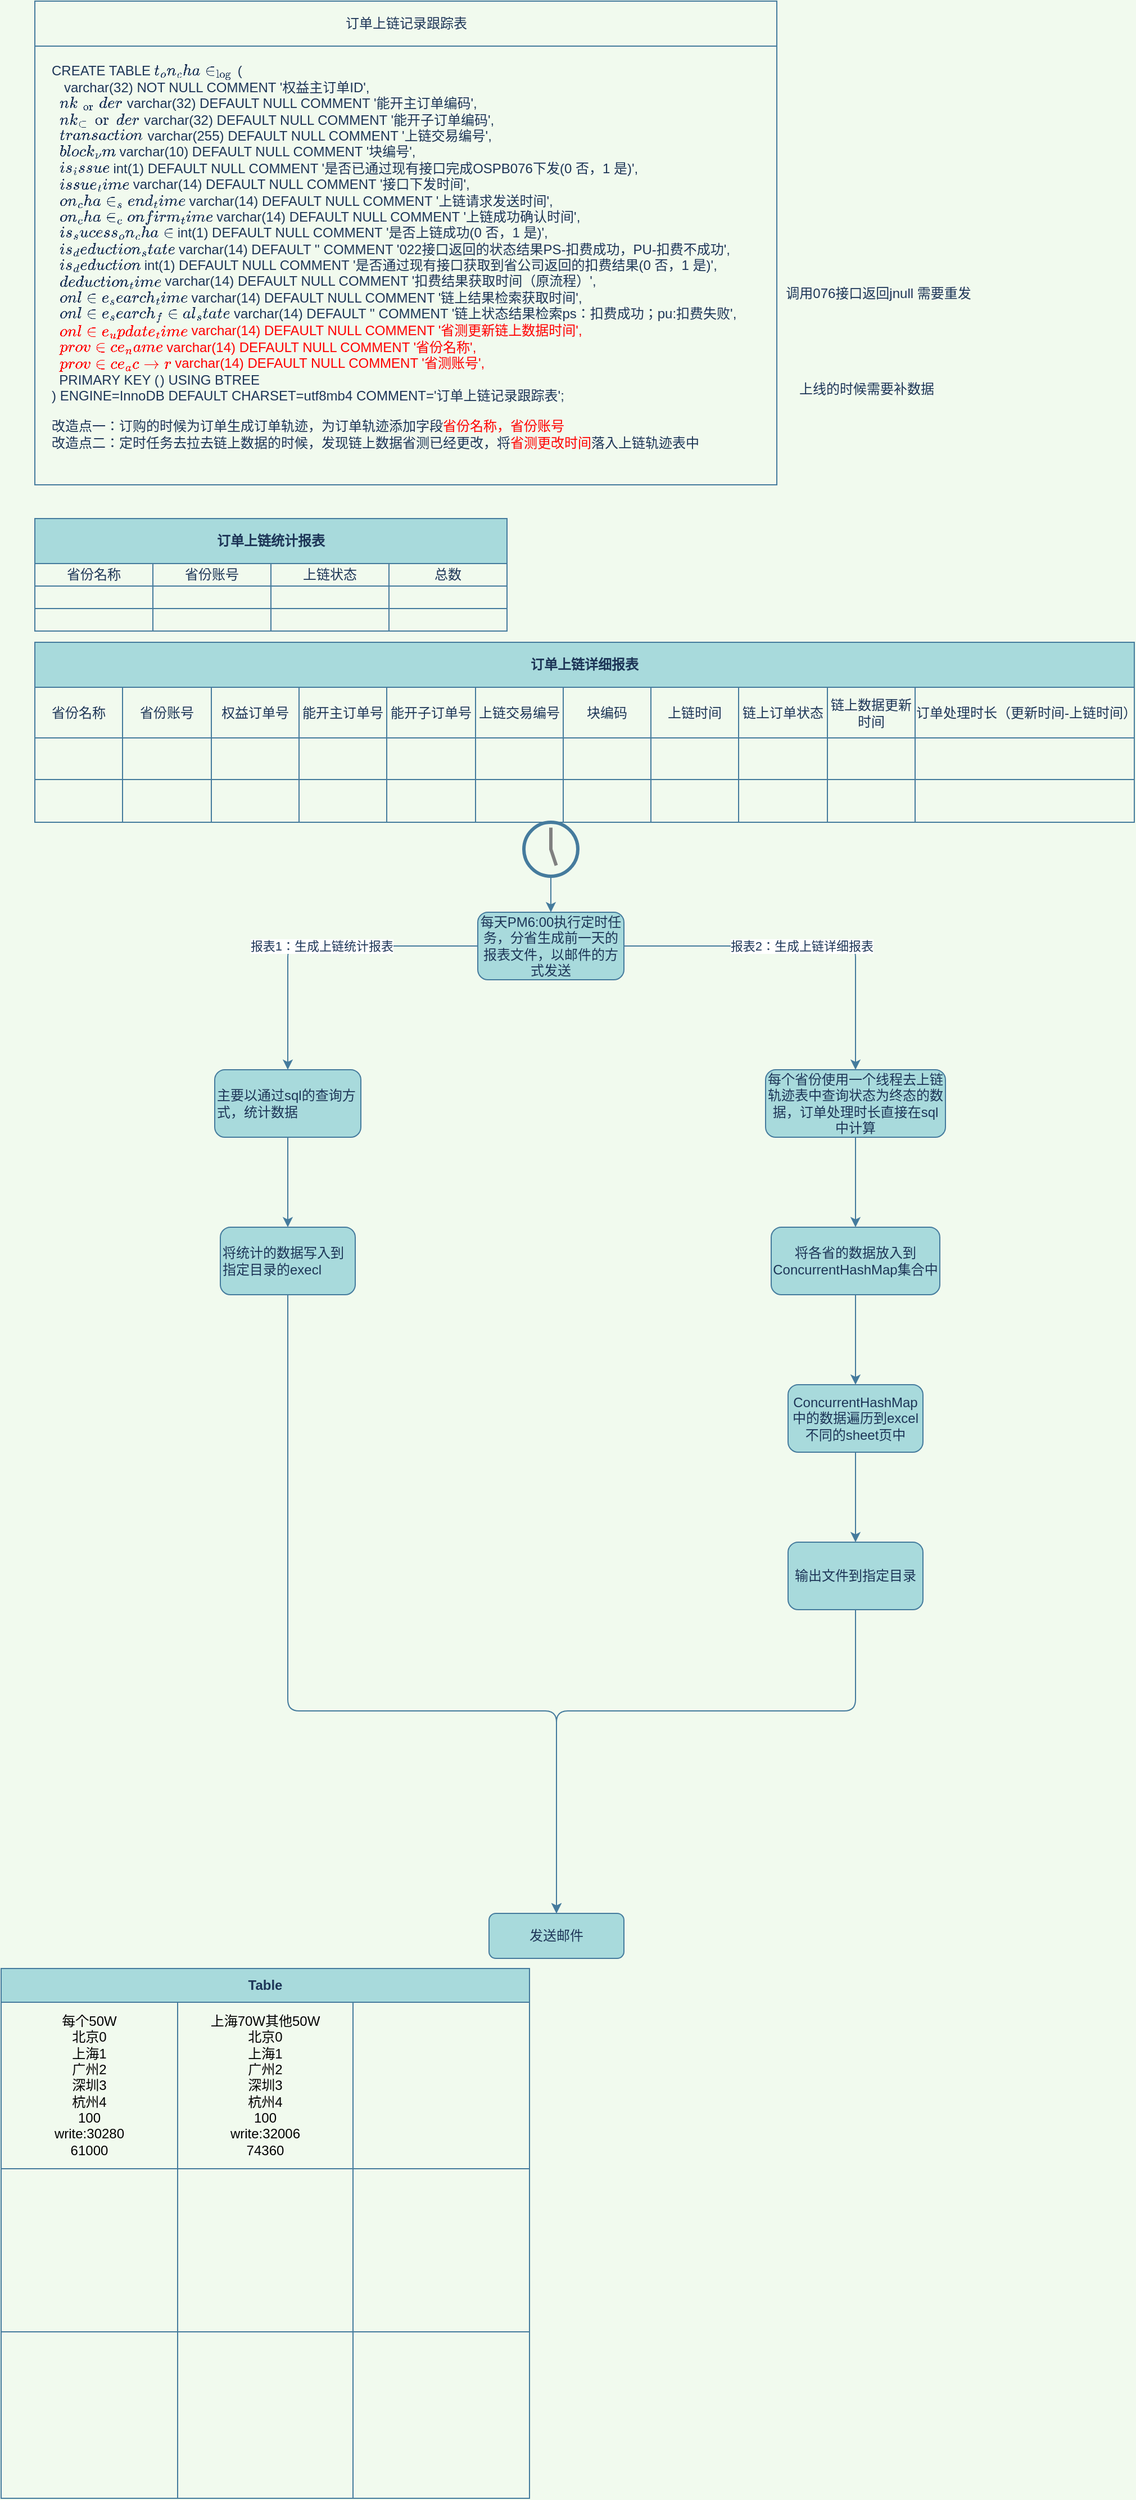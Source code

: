 <mxfile version="13.11.0" type="github">
  <diagram id="C5RBs43oDa-KdzZeNtuy" name="Page-1">
    <mxGraphModel dx="1769" dy="1702" grid="1" gridSize="10" guides="1" tooltips="1" connect="1" arrows="1" fold="1" page="1" pageScale="1" pageWidth="827" pageHeight="1169" background="#F1FAEE" math="0" shadow="0">
      <root>
        <mxCell id="WIyWlLk6GJQsqaUBKTNV-0" />
        <mxCell id="WIyWlLk6GJQsqaUBKTNV-1" parent="WIyWlLk6GJQsqaUBKTNV-0" />
        <UserObject label="报表1：生成上链统计报表" id="hnCcET9oKe7-5iIsfZf4-159">
          <mxCell style="edgeStyle=orthogonalEdgeStyle;curved=0;rounded=1;sketch=0;orthogonalLoop=1;jettySize=auto;html=1;strokeColor=#457B9D;fillColor=#A8DADC;fontColor=#1D3557;" edge="1" parent="WIyWlLk6GJQsqaUBKTNV-1" source="WIyWlLk6GJQsqaUBKTNV-3" target="hnCcET9oKe7-5iIsfZf4-158">
            <mxGeometry relative="1" as="geometry" />
          </mxCell>
        </UserObject>
        <mxCell id="hnCcET9oKe7-5iIsfZf4-161" value="报表2：生成上链详细报表" style="edgeStyle=orthogonalEdgeStyle;curved=0;rounded=1;sketch=0;orthogonalLoop=1;jettySize=auto;html=1;strokeColor=#457B9D;fillColor=#A8DADC;fontColor=#1D3557;" edge="1" parent="WIyWlLk6GJQsqaUBKTNV-1" source="WIyWlLk6GJQsqaUBKTNV-3" target="hnCcET9oKe7-5iIsfZf4-160">
          <mxGeometry relative="1" as="geometry" />
        </mxCell>
        <mxCell id="WIyWlLk6GJQsqaUBKTNV-3" value="每天PM6:00执行定时任务，分省生成前一天的报表文件，以邮件的方式发送" style="rounded=1;whiteSpace=wrap;html=1;fontSize=12;glass=0;strokeWidth=1;shadow=0;fillColor=#A8DADC;strokeColor=#457B9D;fontColor=#1D3557;" parent="WIyWlLk6GJQsqaUBKTNV-1" vertex="1">
          <mxGeometry x="414" y="80" width="130" height="60" as="geometry" />
        </mxCell>
        <mxCell id="WIyWlLk6GJQsqaUBKTNV-11" value="发送邮件" style="rounded=1;whiteSpace=wrap;html=1;fontSize=12;glass=0;strokeWidth=1;shadow=0;fillColor=#A8DADC;strokeColor=#457B9D;fontColor=#1D3557;" parent="WIyWlLk6GJQsqaUBKTNV-1" vertex="1">
          <mxGeometry x="424" y="970" width="120" height="40" as="geometry" />
        </mxCell>
        <mxCell id="hnCcET9oKe7-5iIsfZf4-0" value="订单上链统计报表" style="shape=table;html=1;whiteSpace=wrap;startSize=40;container=1;collapsible=0;childLayout=tableLayout;fontStyle=1;align=center;flipV=0;flipH=1;fillColor=#A8DADC;strokeColor=#457B9D;fontColor=#1D3557;" vertex="1" parent="WIyWlLk6GJQsqaUBKTNV-1">
          <mxGeometry x="20" y="-270" width="420" height="100" as="geometry" />
        </mxCell>
        <mxCell id="hnCcET9oKe7-5iIsfZf4-1" value="" style="shape=partialRectangle;html=1;whiteSpace=wrap;collapsible=0;dropTarget=0;pointerEvents=0;fillColor=none;top=0;left=0;bottom=0;right=0;points=[[0,0.5],[1,0.5]];portConstraint=eastwest;strokeColor=#457B9D;fontColor=#1D3557;" vertex="1" parent="hnCcET9oKe7-5iIsfZf4-0">
          <mxGeometry y="40" width="420" height="20" as="geometry" />
        </mxCell>
        <mxCell id="hnCcET9oKe7-5iIsfZf4-108" value="&lt;span&gt;省份名称&lt;/span&gt;" style="shape=partialRectangle;html=1;whiteSpace=wrap;connectable=0;fillColor=none;top=0;left=0;bottom=0;right=0;overflow=hidden;strokeColor=#457B9D;fontColor=#1D3557;" vertex="1" parent="hnCcET9oKe7-5iIsfZf4-1">
          <mxGeometry width="105" height="20" as="geometry" />
        </mxCell>
        <mxCell id="hnCcET9oKe7-5iIsfZf4-104" value="&lt;span&gt;省份账号&lt;/span&gt;" style="shape=partialRectangle;html=1;whiteSpace=wrap;connectable=0;fillColor=none;top=0;left=0;bottom=0;right=0;overflow=hidden;strokeColor=#457B9D;fontColor=#1D3557;" vertex="1" parent="hnCcET9oKe7-5iIsfZf4-1">
          <mxGeometry x="105" width="105" height="20" as="geometry" />
        </mxCell>
        <mxCell id="hnCcET9oKe7-5iIsfZf4-2" value="&lt;span&gt;上链状态&lt;/span&gt;" style="shape=partialRectangle;html=1;whiteSpace=wrap;connectable=0;fillColor=none;top=0;left=0;bottom=0;right=0;overflow=hidden;strokeColor=#457B9D;fontColor=#1D3557;" vertex="1" parent="hnCcET9oKe7-5iIsfZf4-1">
          <mxGeometry x="210" width="105" height="20" as="geometry" />
        </mxCell>
        <mxCell id="hnCcET9oKe7-5iIsfZf4-3" value="总数" style="shape=partialRectangle;html=1;whiteSpace=wrap;connectable=0;fillColor=none;top=0;left=0;bottom=0;right=0;overflow=hidden;strokeColor=#457B9D;fontColor=#1D3557;" vertex="1" parent="hnCcET9oKe7-5iIsfZf4-1">
          <mxGeometry x="315" width="105" height="20" as="geometry" />
        </mxCell>
        <mxCell id="hnCcET9oKe7-5iIsfZf4-40" value="" style="shape=partialRectangle;html=1;whiteSpace=wrap;collapsible=0;dropTarget=0;pointerEvents=0;fillColor=none;top=0;left=0;bottom=0;right=0;points=[[0,0.5],[1,0.5]];portConstraint=eastwest;strokeColor=#457B9D;fontColor=#1D3557;" vertex="1" parent="hnCcET9oKe7-5iIsfZf4-0">
          <mxGeometry y="60" width="420" height="20" as="geometry" />
        </mxCell>
        <mxCell id="hnCcET9oKe7-5iIsfZf4-109" style="shape=partialRectangle;html=1;whiteSpace=wrap;connectable=0;fillColor=none;top=0;left=0;bottom=0;right=0;overflow=hidden;strokeColor=#457B9D;fontColor=#1D3557;" vertex="1" parent="hnCcET9oKe7-5iIsfZf4-40">
          <mxGeometry width="105" height="20" as="geometry" />
        </mxCell>
        <mxCell id="hnCcET9oKe7-5iIsfZf4-105" style="shape=partialRectangle;html=1;whiteSpace=wrap;connectable=0;fillColor=none;top=0;left=0;bottom=0;right=0;overflow=hidden;strokeColor=#457B9D;fontColor=#1D3557;" vertex="1" parent="hnCcET9oKe7-5iIsfZf4-40">
          <mxGeometry x="105" width="105" height="20" as="geometry" />
        </mxCell>
        <mxCell id="hnCcET9oKe7-5iIsfZf4-41" value="" style="shape=partialRectangle;html=1;whiteSpace=wrap;connectable=0;fillColor=none;top=0;left=0;bottom=0;right=0;overflow=hidden;strokeColor=#457B9D;fontColor=#1D3557;" vertex="1" parent="hnCcET9oKe7-5iIsfZf4-40">
          <mxGeometry x="210" width="105" height="20" as="geometry" />
        </mxCell>
        <mxCell id="hnCcET9oKe7-5iIsfZf4-43" value="" style="shape=partialRectangle;html=1;whiteSpace=wrap;connectable=0;fillColor=none;top=0;left=0;bottom=0;right=0;overflow=hidden;strokeColor=#457B9D;fontColor=#1D3557;" vertex="1" parent="hnCcET9oKe7-5iIsfZf4-40">
          <mxGeometry x="315" width="105" height="20" as="geometry" />
        </mxCell>
        <mxCell id="hnCcET9oKe7-5iIsfZf4-5" value="" style="shape=partialRectangle;html=1;whiteSpace=wrap;collapsible=0;dropTarget=0;pointerEvents=0;fillColor=none;top=0;left=0;bottom=0;right=0;points=[[0,0.5],[1,0.5]];portConstraint=eastwest;strokeColor=#457B9D;fontColor=#1D3557;" vertex="1" parent="hnCcET9oKe7-5iIsfZf4-0">
          <mxGeometry y="80" width="420" height="20" as="geometry" />
        </mxCell>
        <mxCell id="hnCcET9oKe7-5iIsfZf4-110" style="shape=partialRectangle;html=1;whiteSpace=wrap;connectable=0;fillColor=none;top=0;left=0;bottom=0;right=0;overflow=hidden;strokeColor=#457B9D;fontColor=#1D3557;" vertex="1" parent="hnCcET9oKe7-5iIsfZf4-5">
          <mxGeometry width="105" height="20" as="geometry" />
        </mxCell>
        <mxCell id="hnCcET9oKe7-5iIsfZf4-106" style="shape=partialRectangle;html=1;whiteSpace=wrap;connectable=0;fillColor=none;top=0;left=0;bottom=0;right=0;overflow=hidden;strokeColor=#457B9D;fontColor=#1D3557;" vertex="1" parent="hnCcET9oKe7-5iIsfZf4-5">
          <mxGeometry x="105" width="105" height="20" as="geometry" />
        </mxCell>
        <mxCell id="hnCcET9oKe7-5iIsfZf4-6" value="" style="shape=partialRectangle;html=1;whiteSpace=wrap;connectable=0;fillColor=none;top=0;left=0;bottom=0;right=0;overflow=hidden;strokeColor=#457B9D;fontColor=#1D3557;" vertex="1" parent="hnCcET9oKe7-5iIsfZf4-5">
          <mxGeometry x="210" width="105" height="20" as="geometry" />
        </mxCell>
        <mxCell id="hnCcET9oKe7-5iIsfZf4-7" value="" style="shape=partialRectangle;html=1;whiteSpace=wrap;connectable=0;fillColor=none;top=0;left=0;bottom=0;right=0;overflow=hidden;strokeColor=#457B9D;fontColor=#1D3557;" vertex="1" parent="hnCcET9oKe7-5iIsfZf4-5">
          <mxGeometry x="315" width="105" height="20" as="geometry" />
        </mxCell>
        <mxCell id="hnCcET9oKe7-5iIsfZf4-116" value="订单上链详细报表" style="shape=table;html=1;whiteSpace=wrap;startSize=40;container=1;collapsible=0;childLayout=tableLayout;fontStyle=1;align=center;flipV=0;flipH=1;fillColor=#A8DADC;strokeColor=#457B9D;fontColor=#1D3557;" vertex="1" parent="WIyWlLk6GJQsqaUBKTNV-1">
          <mxGeometry x="20" y="-160" width="978" height="160" as="geometry" />
        </mxCell>
        <mxCell id="hnCcET9oKe7-5iIsfZf4-117" value="" style="shape=partialRectangle;html=1;whiteSpace=wrap;collapsible=0;dropTarget=0;pointerEvents=0;fillColor=none;top=0;left=0;bottom=0;right=0;points=[[0,0.5],[1,0.5]];portConstraint=eastwest;strokeColor=#457B9D;fontColor=#1D3557;" vertex="1" parent="hnCcET9oKe7-5iIsfZf4-116">
          <mxGeometry y="40" width="978" height="45" as="geometry" />
        </mxCell>
        <mxCell id="hnCcET9oKe7-5iIsfZf4-118" value="&lt;span&gt;省份名称&lt;/span&gt;" style="shape=partialRectangle;html=1;whiteSpace=wrap;connectable=0;fillColor=none;top=0;left=0;bottom=0;right=0;overflow=hidden;strokeColor=#457B9D;fontColor=#1D3557;" vertex="1" parent="hnCcET9oKe7-5iIsfZf4-117">
          <mxGeometry width="78" height="45" as="geometry" />
        </mxCell>
        <mxCell id="hnCcET9oKe7-5iIsfZf4-119" value="&lt;span&gt;省份账号&lt;/span&gt;" style="shape=partialRectangle;html=1;whiteSpace=wrap;connectable=0;fillColor=none;top=0;left=0;bottom=0;right=0;overflow=hidden;strokeColor=#457B9D;fontColor=#1D3557;" vertex="1" parent="hnCcET9oKe7-5iIsfZf4-117">
          <mxGeometry x="78" width="79" height="45" as="geometry" />
        </mxCell>
        <mxCell id="hnCcET9oKe7-5iIsfZf4-120" value="权益订单号" style="shape=partialRectangle;html=1;whiteSpace=wrap;connectable=0;fillColor=none;top=0;left=0;bottom=0;right=0;overflow=hidden;strokeColor=#457B9D;fontColor=#1D3557;" vertex="1" parent="hnCcET9oKe7-5iIsfZf4-117">
          <mxGeometry x="157" width="78" height="45" as="geometry" />
        </mxCell>
        <mxCell id="hnCcET9oKe7-5iIsfZf4-121" value="能开主订单号" style="shape=partialRectangle;html=1;whiteSpace=wrap;connectable=0;fillColor=none;top=0;left=0;bottom=0;right=0;overflow=hidden;strokeColor=#457B9D;fontColor=#1D3557;" vertex="1" parent="hnCcET9oKe7-5iIsfZf4-117">
          <mxGeometry x="235" width="78" height="45" as="geometry" />
        </mxCell>
        <mxCell id="hnCcET9oKe7-5iIsfZf4-138" value="能开子订单号" style="shape=partialRectangle;html=1;whiteSpace=wrap;connectable=0;fillColor=none;top=0;left=0;bottom=0;right=0;overflow=hidden;strokeColor=#457B9D;fontColor=#1D3557;" vertex="1" parent="hnCcET9oKe7-5iIsfZf4-117">
          <mxGeometry x="313" width="79" height="45" as="geometry" />
        </mxCell>
        <mxCell id="hnCcET9oKe7-5iIsfZf4-190" value="上链交易编号" style="shape=partialRectangle;html=1;whiteSpace=wrap;connectable=0;fillColor=none;top=0;left=0;bottom=0;right=0;overflow=hidden;strokeColor=#457B9D;fontColor=#1D3557;" vertex="1" parent="hnCcET9oKe7-5iIsfZf4-117">
          <mxGeometry x="392" width="78" height="45" as="geometry" />
        </mxCell>
        <mxCell id="hnCcET9oKe7-5iIsfZf4-135" value="块编码" style="shape=partialRectangle;html=1;whiteSpace=wrap;connectable=0;fillColor=none;top=0;left=0;bottom=0;right=0;overflow=hidden;strokeColor=#457B9D;fontColor=#1D3557;" vertex="1" parent="hnCcET9oKe7-5iIsfZf4-117">
          <mxGeometry x="470" width="78" height="45" as="geometry" />
        </mxCell>
        <mxCell id="hnCcET9oKe7-5iIsfZf4-132" value="上链时间" style="shape=partialRectangle;html=1;whiteSpace=wrap;connectable=0;fillColor=none;top=0;left=0;bottom=0;right=0;overflow=hidden;strokeColor=#457B9D;fontColor=#1D3557;" vertex="1" parent="hnCcET9oKe7-5iIsfZf4-117">
          <mxGeometry x="548" width="78" height="45" as="geometry" />
        </mxCell>
        <mxCell id="hnCcET9oKe7-5iIsfZf4-141" value="链上订单状态" style="shape=partialRectangle;html=1;whiteSpace=wrap;connectable=0;fillColor=none;top=0;left=0;bottom=0;right=0;overflow=hidden;strokeColor=#457B9D;fontColor=#1D3557;" vertex="1" parent="hnCcET9oKe7-5iIsfZf4-117">
          <mxGeometry x="626" width="79" height="45" as="geometry" />
        </mxCell>
        <mxCell id="hnCcET9oKe7-5iIsfZf4-144" value="链上数据更新时间" style="shape=partialRectangle;html=1;whiteSpace=wrap;connectable=0;fillColor=none;top=0;left=0;bottom=0;right=0;overflow=hidden;strokeColor=#457B9D;fontColor=#1D3557;" vertex="1" parent="hnCcET9oKe7-5iIsfZf4-117">
          <mxGeometry x="705" width="78" height="45" as="geometry" />
        </mxCell>
        <mxCell id="hnCcET9oKe7-5iIsfZf4-147" value="订单处理时长（更新时间-上链时间）" style="shape=partialRectangle;html=1;whiteSpace=wrap;connectable=0;fillColor=none;top=0;left=0;bottom=0;right=0;overflow=hidden;strokeColor=#457B9D;fontColor=#1D3557;" vertex="1" parent="hnCcET9oKe7-5iIsfZf4-117">
          <mxGeometry x="783" width="195" height="45" as="geometry" />
        </mxCell>
        <mxCell id="hnCcET9oKe7-5iIsfZf4-122" value="" style="shape=partialRectangle;html=1;whiteSpace=wrap;collapsible=0;dropTarget=0;pointerEvents=0;fillColor=none;top=0;left=0;bottom=0;right=0;points=[[0,0.5],[1,0.5]];portConstraint=eastwest;strokeColor=#457B9D;fontColor=#1D3557;" vertex="1" parent="hnCcET9oKe7-5iIsfZf4-116">
          <mxGeometry y="85" width="978" height="37" as="geometry" />
        </mxCell>
        <mxCell id="hnCcET9oKe7-5iIsfZf4-123" style="shape=partialRectangle;html=1;whiteSpace=wrap;connectable=0;fillColor=none;top=0;left=0;bottom=0;right=0;overflow=hidden;strokeColor=#457B9D;fontColor=#1D3557;" vertex="1" parent="hnCcET9oKe7-5iIsfZf4-122">
          <mxGeometry width="78" height="37" as="geometry" />
        </mxCell>
        <mxCell id="hnCcET9oKe7-5iIsfZf4-124" style="shape=partialRectangle;html=1;whiteSpace=wrap;connectable=0;fillColor=none;top=0;left=0;bottom=0;right=0;overflow=hidden;strokeColor=#457B9D;fontColor=#1D3557;" vertex="1" parent="hnCcET9oKe7-5iIsfZf4-122">
          <mxGeometry x="78" width="79" height="37" as="geometry" />
        </mxCell>
        <mxCell id="hnCcET9oKe7-5iIsfZf4-125" value="" style="shape=partialRectangle;html=1;whiteSpace=wrap;connectable=0;fillColor=none;top=0;left=0;bottom=0;right=0;overflow=hidden;strokeColor=#457B9D;fontColor=#1D3557;" vertex="1" parent="hnCcET9oKe7-5iIsfZf4-122">
          <mxGeometry x="157" width="78" height="37" as="geometry" />
        </mxCell>
        <mxCell id="hnCcET9oKe7-5iIsfZf4-126" value="" style="shape=partialRectangle;html=1;whiteSpace=wrap;connectable=0;fillColor=none;top=0;left=0;bottom=0;right=0;overflow=hidden;strokeColor=#457B9D;fontColor=#1D3557;" vertex="1" parent="hnCcET9oKe7-5iIsfZf4-122">
          <mxGeometry x="235" width="78" height="37" as="geometry" />
        </mxCell>
        <mxCell id="hnCcET9oKe7-5iIsfZf4-139" style="shape=partialRectangle;html=1;whiteSpace=wrap;connectable=0;fillColor=none;top=0;left=0;bottom=0;right=0;overflow=hidden;strokeColor=#457B9D;fontColor=#1D3557;" vertex="1" parent="hnCcET9oKe7-5iIsfZf4-122">
          <mxGeometry x="313" width="79" height="37" as="geometry" />
        </mxCell>
        <mxCell id="hnCcET9oKe7-5iIsfZf4-191" style="shape=partialRectangle;html=1;whiteSpace=wrap;connectable=0;fillColor=none;top=0;left=0;bottom=0;right=0;overflow=hidden;strokeColor=#457B9D;fontColor=#1D3557;" vertex="1" parent="hnCcET9oKe7-5iIsfZf4-122">
          <mxGeometry x="392" width="78" height="37" as="geometry" />
        </mxCell>
        <mxCell id="hnCcET9oKe7-5iIsfZf4-136" style="shape=partialRectangle;html=1;whiteSpace=wrap;connectable=0;fillColor=none;top=0;left=0;bottom=0;right=0;overflow=hidden;strokeColor=#457B9D;fontColor=#1D3557;" vertex="1" parent="hnCcET9oKe7-5iIsfZf4-122">
          <mxGeometry x="470" width="78" height="37" as="geometry" />
        </mxCell>
        <mxCell id="hnCcET9oKe7-5iIsfZf4-133" style="shape=partialRectangle;html=1;whiteSpace=wrap;connectable=0;fillColor=none;top=0;left=0;bottom=0;right=0;overflow=hidden;strokeColor=#457B9D;fontColor=#1D3557;" vertex="1" parent="hnCcET9oKe7-5iIsfZf4-122">
          <mxGeometry x="548" width="78" height="37" as="geometry" />
        </mxCell>
        <mxCell id="hnCcET9oKe7-5iIsfZf4-142" style="shape=partialRectangle;html=1;whiteSpace=wrap;connectable=0;fillColor=none;top=0;left=0;bottom=0;right=0;overflow=hidden;strokeColor=#457B9D;fontColor=#1D3557;" vertex="1" parent="hnCcET9oKe7-5iIsfZf4-122">
          <mxGeometry x="626" width="79" height="37" as="geometry" />
        </mxCell>
        <mxCell id="hnCcET9oKe7-5iIsfZf4-145" style="shape=partialRectangle;html=1;whiteSpace=wrap;connectable=0;fillColor=none;top=0;left=0;bottom=0;right=0;overflow=hidden;strokeColor=#457B9D;fontColor=#1D3557;" vertex="1" parent="hnCcET9oKe7-5iIsfZf4-122">
          <mxGeometry x="705" width="78" height="37" as="geometry" />
        </mxCell>
        <mxCell id="hnCcET9oKe7-5iIsfZf4-148" style="shape=partialRectangle;html=1;whiteSpace=wrap;connectable=0;fillColor=none;top=0;left=0;bottom=0;right=0;overflow=hidden;strokeColor=#457B9D;fontColor=#1D3557;" vertex="1" parent="hnCcET9oKe7-5iIsfZf4-122">
          <mxGeometry x="783" width="195" height="37" as="geometry" />
        </mxCell>
        <mxCell id="hnCcET9oKe7-5iIsfZf4-127" value="" style="shape=partialRectangle;html=1;whiteSpace=wrap;collapsible=0;dropTarget=0;pointerEvents=0;fillColor=none;top=0;left=0;bottom=0;right=0;points=[[0,0.5],[1,0.5]];portConstraint=eastwest;strokeColor=#457B9D;fontColor=#1D3557;" vertex="1" parent="hnCcET9oKe7-5iIsfZf4-116">
          <mxGeometry y="122" width="978" height="38" as="geometry" />
        </mxCell>
        <mxCell id="hnCcET9oKe7-5iIsfZf4-128" style="shape=partialRectangle;html=1;whiteSpace=wrap;connectable=0;fillColor=none;top=0;left=0;bottom=0;right=0;overflow=hidden;strokeColor=#457B9D;fontColor=#1D3557;" vertex="1" parent="hnCcET9oKe7-5iIsfZf4-127">
          <mxGeometry width="78" height="38" as="geometry" />
        </mxCell>
        <mxCell id="hnCcET9oKe7-5iIsfZf4-129" style="shape=partialRectangle;html=1;whiteSpace=wrap;connectable=0;fillColor=none;top=0;left=0;bottom=0;right=0;overflow=hidden;strokeColor=#457B9D;fontColor=#1D3557;" vertex="1" parent="hnCcET9oKe7-5iIsfZf4-127">
          <mxGeometry x="78" width="79" height="38" as="geometry" />
        </mxCell>
        <mxCell id="hnCcET9oKe7-5iIsfZf4-130" value="" style="shape=partialRectangle;html=1;whiteSpace=wrap;connectable=0;fillColor=none;top=0;left=0;bottom=0;right=0;overflow=hidden;strokeColor=#457B9D;fontColor=#1D3557;" vertex="1" parent="hnCcET9oKe7-5iIsfZf4-127">
          <mxGeometry x="157" width="78" height="38" as="geometry" />
        </mxCell>
        <mxCell id="hnCcET9oKe7-5iIsfZf4-131" value="" style="shape=partialRectangle;html=1;whiteSpace=wrap;connectable=0;fillColor=none;top=0;left=0;bottom=0;right=0;overflow=hidden;strokeColor=#457B9D;fontColor=#1D3557;" vertex="1" parent="hnCcET9oKe7-5iIsfZf4-127">
          <mxGeometry x="235" width="78" height="38" as="geometry" />
        </mxCell>
        <mxCell id="hnCcET9oKe7-5iIsfZf4-140" style="shape=partialRectangle;html=1;whiteSpace=wrap;connectable=0;fillColor=none;top=0;left=0;bottom=0;right=0;overflow=hidden;strokeColor=#457B9D;fontColor=#1D3557;" vertex="1" parent="hnCcET9oKe7-5iIsfZf4-127">
          <mxGeometry x="313" width="79" height="38" as="geometry" />
        </mxCell>
        <mxCell id="hnCcET9oKe7-5iIsfZf4-192" style="shape=partialRectangle;html=1;whiteSpace=wrap;connectable=0;fillColor=none;top=0;left=0;bottom=0;right=0;overflow=hidden;strokeColor=#457B9D;fontColor=#1D3557;" vertex="1" parent="hnCcET9oKe7-5iIsfZf4-127">
          <mxGeometry x="392" width="78" height="38" as="geometry" />
        </mxCell>
        <mxCell id="hnCcET9oKe7-5iIsfZf4-137" style="shape=partialRectangle;html=1;whiteSpace=wrap;connectable=0;fillColor=none;top=0;left=0;bottom=0;right=0;overflow=hidden;strokeColor=#457B9D;fontColor=#1D3557;" vertex="1" parent="hnCcET9oKe7-5iIsfZf4-127">
          <mxGeometry x="470" width="78" height="38" as="geometry" />
        </mxCell>
        <mxCell id="hnCcET9oKe7-5iIsfZf4-134" style="shape=partialRectangle;html=1;whiteSpace=wrap;connectable=0;fillColor=none;top=0;left=0;bottom=0;right=0;overflow=hidden;strokeColor=#457B9D;fontColor=#1D3557;" vertex="1" parent="hnCcET9oKe7-5iIsfZf4-127">
          <mxGeometry x="548" width="78" height="38" as="geometry" />
        </mxCell>
        <mxCell id="hnCcET9oKe7-5iIsfZf4-143" style="shape=partialRectangle;html=1;whiteSpace=wrap;connectable=0;fillColor=none;top=0;left=0;bottom=0;right=0;overflow=hidden;strokeColor=#457B9D;fontColor=#1D3557;" vertex="1" parent="hnCcET9oKe7-5iIsfZf4-127">
          <mxGeometry x="626" width="79" height="38" as="geometry" />
        </mxCell>
        <mxCell id="hnCcET9oKe7-5iIsfZf4-146" style="shape=partialRectangle;html=1;whiteSpace=wrap;connectable=0;fillColor=none;top=0;left=0;bottom=0;right=0;overflow=hidden;strokeColor=#457B9D;fontColor=#1D3557;" vertex="1" parent="hnCcET9oKe7-5iIsfZf4-127">
          <mxGeometry x="705" width="78" height="38" as="geometry" />
        </mxCell>
        <mxCell id="hnCcET9oKe7-5iIsfZf4-149" style="shape=partialRectangle;html=1;whiteSpace=wrap;connectable=0;fillColor=none;top=0;left=0;bottom=0;right=0;overflow=hidden;strokeColor=#457B9D;fontColor=#1D3557;" vertex="1" parent="hnCcET9oKe7-5iIsfZf4-127">
          <mxGeometry x="783" width="195" height="38" as="geometry" />
        </mxCell>
        <mxCell id="hnCcET9oKe7-5iIsfZf4-152" value="&lt;span style=&quot;font-weight: 400 ; text-align: left&quot;&gt;订单上链记录跟踪表&lt;/span&gt;" style="swimlane;fillColor=none;html=1;startSize=40;strokeColor=#457B9D;fontColor=#1D3557;" vertex="1" parent="WIyWlLk6GJQsqaUBKTNV-1">
          <mxGeometry x="20" y="-730" width="660" height="430" as="geometry" />
        </mxCell>
        <mxCell id="hnCcET9oKe7-5iIsfZf4-153" value="&lt;div&gt;CREATE TABLE `t_on_chain_log` (&lt;/div&gt;&lt;div&gt;&amp;nbsp; `id` varchar(32) NOT NULL COMMENT &#39;权益主订单ID&#39;,&lt;/div&gt;&lt;div&gt;&amp;nbsp; `nk_order_id` varchar(32) DEFAULT NULL COMMENT &#39;能开主订单编码&#39;,&lt;/div&gt;&lt;div&gt;&amp;nbsp; `nk_suborder_id` varchar(32) DEFAULT NULL COMMENT &#39;能开子订单编码&#39;,&lt;/div&gt;&lt;div&gt;&amp;nbsp; `transaction_id` varchar(255) DEFAULT NULL COMMENT &#39;上链交易编号&#39;,&lt;/div&gt;&lt;div&gt;&amp;nbsp; `block_num` varchar(10) DEFAULT NULL COMMENT &#39;块编号&#39;,&lt;/div&gt;&lt;div&gt;&amp;nbsp; `is_issue` int(1) DEFAULT NULL COMMENT &#39;是否已通过现有接口完成OSPB076下发(0 否，1 是)&#39;,&lt;/div&gt;&lt;div&gt;&amp;nbsp; `issue_time` varchar(14) DEFAULT NULL COMMENT &#39;接口下发时间&#39;,&lt;/div&gt;&lt;div&gt;&amp;nbsp; `on_chain_send_time` varchar(14) DEFAULT NULL COMMENT &#39;上链请求发送时间&#39;,&lt;/div&gt;&lt;div&gt;&amp;nbsp; `on_chain_confirm_time` varchar(14) DEFAULT NULL COMMENT &#39;上链成功确认时间&#39;,&lt;/div&gt;&lt;div&gt;&amp;nbsp; `is_sucess_on_chain` int(1) DEFAULT NULL COMMENT &#39;是否上链成功(0 否，1 是)&#39;,&lt;/div&gt;&lt;div&gt;&amp;nbsp; `is_deduction_state` varchar(14) DEFAULT &#39;&#39; COMMENT &#39;022接口返回的状态结果PS-扣费成功，PU-扣费不成功&#39;,&lt;/div&gt;&lt;div&gt;&amp;nbsp; `is_deduction` int(1) DEFAULT NULL COMMENT &#39;是否通过现有接口获取到省公司返回的扣费结果(0 否，1 是)&#39;,&lt;/div&gt;&lt;div&gt;&amp;nbsp; `deduction_time` varchar(14) DEFAULT NULL COMMENT &#39;扣费结果获取时间（原流程）&#39;,&lt;/div&gt;&lt;div&gt;&amp;nbsp; `online_search_time` varchar(14) DEFAULT NULL COMMENT &#39;链上结果检索获取时间&#39;,&lt;/div&gt;&lt;div&gt;&amp;nbsp; `online_search_final_state` varchar(14) DEFAULT &#39;&#39; COMMENT &#39;链上状态结果检索ps：扣费成功；pu:扣费失败&#39;,&lt;/div&gt;&lt;div&gt;&amp;nbsp;&lt;font color=&quot;#ff0000&quot;&gt; `online_update_time` varchar(14) DEFAULT NULL COMMENT &#39;省测更新链上数据时间&#39;,&lt;/font&gt;&lt;/div&gt;&lt;div&gt;&lt;font color=&quot;#ff0000&quot;&gt;&amp;nbsp; `province_name` varchar(14) DEFAULT NULL COMMENT &#39;省份名称&#39;,&lt;/font&gt;&lt;/div&gt;&lt;div&gt;&lt;font color=&quot;#ff0000&quot;&gt;&amp;nbsp; `province_actor` varchar(14) DEFAULT NULL COMMENT &#39;省测账号&#39;,&lt;/font&gt;&lt;/div&gt;&lt;div&gt;&amp;nbsp; PRIMARY KEY (`id`) USING BTREE&lt;/div&gt;&lt;div&gt;) ENGINE=InnoDB DEFAULT CHARSET=utf8mb4 COMMENT=&#39;订单上链记录跟踪表&#39;;&lt;/div&gt;" style="text;html=1;align=left;verticalAlign=middle;resizable=0;points=[];autosize=1;fontColor=#1D3557;" vertex="1" parent="hnCcET9oKe7-5iIsfZf4-152">
          <mxGeometry x="12.5" y="56" width="620" height="300" as="geometry" />
        </mxCell>
        <mxCell id="hnCcET9oKe7-5iIsfZf4-154" value="改造点一：订购的时候为订单生成订单轨迹，为订单轨迹添加字段&lt;font color=&quot;#ff0000&quot;&gt;省份名称，省份账号&lt;/font&gt;&lt;br&gt;改造点二：定时任务去拉去链上数据的时候，发现链上数据省测已经更改，将&lt;font color=&quot;#ff0000&quot;&gt;省测更改时间&lt;/font&gt;落入上链轨迹表中" style="text;html=1;align=left;verticalAlign=middle;resizable=0;points=[];autosize=1;fontColor=#1D3557;" vertex="1" parent="hnCcET9oKe7-5iIsfZf4-152">
          <mxGeometry x="12.5" y="370" width="590" height="30" as="geometry" />
        </mxCell>
        <mxCell id="hnCcET9oKe7-5iIsfZf4-156" style="edgeStyle=orthogonalEdgeStyle;rounded=0;orthogonalLoop=1;jettySize=auto;html=1;labelBackgroundColor=#F1FAEE;strokeColor=#457B9D;fontColor=#1D3557;" edge="1" parent="WIyWlLk6GJQsqaUBKTNV-1" source="hnCcET9oKe7-5iIsfZf4-155" target="WIyWlLk6GJQsqaUBKTNV-3">
          <mxGeometry relative="1" as="geometry" />
        </mxCell>
        <object label="" id="hnCcET9oKe7-5iIsfZf4-155">
          <mxCell style="strokeWidth=3;outlineConnect=0;dashed=0;align=center;fontSize=8;shape=mxgraph.eip.messExp;html=1;verticalLabelPosition=bottom;verticalAlign=top;fillColor=none;strokeColor=#457B9D;fontColor=#1D3557;" vertex="1" parent="WIyWlLk6GJQsqaUBKTNV-1">
            <mxGeometry x="455" width="48" height="48" as="geometry" />
          </mxCell>
        </object>
        <mxCell id="hnCcET9oKe7-5iIsfZf4-163" value="" style="edgeStyle=orthogonalEdgeStyle;curved=0;rounded=1;sketch=0;orthogonalLoop=1;jettySize=auto;html=1;strokeColor=#457B9D;fillColor=#A8DADC;fontColor=#1D3557;" edge="1" parent="WIyWlLk6GJQsqaUBKTNV-1" source="hnCcET9oKe7-5iIsfZf4-158" target="hnCcET9oKe7-5iIsfZf4-162">
          <mxGeometry relative="1" as="geometry" />
        </mxCell>
        <mxCell id="hnCcET9oKe7-5iIsfZf4-158" value="主要以通过sql的查询方式，统计数据" style="whiteSpace=wrap;html=1;rounded=1;shadow=0;fontColor=#1D3557;strokeColor=#457B9D;strokeWidth=1;fillColor=#A8DADC;glass=0;align=left;" vertex="1" parent="WIyWlLk6GJQsqaUBKTNV-1">
          <mxGeometry x="180" y="220" width="130" height="60" as="geometry" />
        </mxCell>
        <mxCell id="hnCcET9oKe7-5iIsfZf4-167" value="" style="edgeStyle=orthogonalEdgeStyle;curved=0;rounded=1;sketch=0;orthogonalLoop=1;jettySize=auto;html=1;strokeColor=#457B9D;fillColor=#A8DADC;fontColor=#1D3557;" edge="1" parent="WIyWlLk6GJQsqaUBKTNV-1" source="hnCcET9oKe7-5iIsfZf4-160" target="hnCcET9oKe7-5iIsfZf4-166">
          <mxGeometry relative="1" as="geometry" />
        </mxCell>
        <mxCell id="hnCcET9oKe7-5iIsfZf4-160" value="每个省份使用一个线程去上链轨迹表中查询状态为终态的数据，订单处理时长直接在sql中计算" style="whiteSpace=wrap;html=1;rounded=1;shadow=0;fontColor=#1D3557;strokeColor=#457B9D;strokeWidth=1;fillColor=#A8DADC;glass=0;" vertex="1" parent="WIyWlLk6GJQsqaUBKTNV-1">
          <mxGeometry x="670" y="220" width="160" height="60" as="geometry" />
        </mxCell>
        <mxCell id="hnCcET9oKe7-5iIsfZf4-164" style="edgeStyle=orthogonalEdgeStyle;curved=0;rounded=1;sketch=0;orthogonalLoop=1;jettySize=auto;html=1;entryX=0.5;entryY=0;entryDx=0;entryDy=0;strokeColor=#457B9D;fillColor=#A8DADC;fontColor=#1D3557;" edge="1" parent="WIyWlLk6GJQsqaUBKTNV-1" source="hnCcET9oKe7-5iIsfZf4-162" target="WIyWlLk6GJQsqaUBKTNV-11">
          <mxGeometry relative="1" as="geometry">
            <Array as="points">
              <mxPoint x="245" y="790" />
              <mxPoint x="484" y="790" />
            </Array>
          </mxGeometry>
        </mxCell>
        <mxCell id="hnCcET9oKe7-5iIsfZf4-162" value="将统计的数据写入到指定目录的execl" style="whiteSpace=wrap;html=1;rounded=1;shadow=0;fontColor=#1D3557;align=left;strokeColor=#457B9D;strokeWidth=1;fillColor=#A8DADC;glass=0;" vertex="1" parent="WIyWlLk6GJQsqaUBKTNV-1">
          <mxGeometry x="185" y="360" width="120" height="60" as="geometry" />
        </mxCell>
        <mxCell id="hnCcET9oKe7-5iIsfZf4-169" value="" style="edgeStyle=orthogonalEdgeStyle;curved=0;rounded=1;sketch=0;orthogonalLoop=1;jettySize=auto;html=1;strokeColor=#457B9D;fillColor=#A8DADC;fontColor=#1D3557;" edge="1" parent="WIyWlLk6GJQsqaUBKTNV-1" source="hnCcET9oKe7-5iIsfZf4-166" target="hnCcET9oKe7-5iIsfZf4-168">
          <mxGeometry relative="1" as="geometry" />
        </mxCell>
        <mxCell id="hnCcET9oKe7-5iIsfZf4-166" value="将各省的数据放入到ConcurrentHashMap集合中" style="whiteSpace=wrap;html=1;rounded=1;shadow=0;fontColor=#1D3557;strokeColor=#457B9D;strokeWidth=1;fillColor=#A8DADC;glass=0;" vertex="1" parent="WIyWlLk6GJQsqaUBKTNV-1">
          <mxGeometry x="675" y="360" width="150" height="60" as="geometry" />
        </mxCell>
        <mxCell id="hnCcET9oKe7-5iIsfZf4-172" value="" style="edgeStyle=orthogonalEdgeStyle;curved=0;rounded=1;sketch=0;orthogonalLoop=1;jettySize=auto;html=1;strokeColor=#457B9D;fillColor=#A8DADC;fontColor=#1D3557;" edge="1" parent="WIyWlLk6GJQsqaUBKTNV-1" source="hnCcET9oKe7-5iIsfZf4-168" target="hnCcET9oKe7-5iIsfZf4-171">
          <mxGeometry relative="1" as="geometry" />
        </mxCell>
        <mxCell id="hnCcET9oKe7-5iIsfZf4-168" value="&lt;span&gt;ConcurrentHashMap中的数据遍历到excel不同的sheet页中&lt;/span&gt;" style="whiteSpace=wrap;html=1;rounded=1;shadow=0;fontColor=#1D3557;strokeColor=#457B9D;strokeWidth=1;fillColor=#A8DADC;glass=0;" vertex="1" parent="WIyWlLk6GJQsqaUBKTNV-1">
          <mxGeometry x="690" y="500" width="120" height="60" as="geometry" />
        </mxCell>
        <mxCell id="hnCcET9oKe7-5iIsfZf4-173" style="edgeStyle=orthogonalEdgeStyle;curved=0;rounded=1;sketch=0;orthogonalLoop=1;jettySize=auto;html=1;entryX=0.5;entryY=0;entryDx=0;entryDy=0;strokeColor=#457B9D;fillColor=#A8DADC;fontColor=#1D3557;" edge="1" parent="WIyWlLk6GJQsqaUBKTNV-1" source="hnCcET9oKe7-5iIsfZf4-171" target="WIyWlLk6GJQsqaUBKTNV-11">
          <mxGeometry relative="1" as="geometry">
            <Array as="points">
              <mxPoint x="750" y="790" />
              <mxPoint x="484" y="790" />
            </Array>
          </mxGeometry>
        </mxCell>
        <mxCell id="hnCcET9oKe7-5iIsfZf4-171" value="输出文件到指定目录" style="whiteSpace=wrap;html=1;rounded=1;shadow=0;fontColor=#1D3557;strokeColor=#457B9D;strokeWidth=1;fillColor=#A8DADC;glass=0;" vertex="1" parent="WIyWlLk6GJQsqaUBKTNV-1">
          <mxGeometry x="690" y="640" width="120" height="60" as="geometry" />
        </mxCell>
        <mxCell id="hnCcET9oKe7-5iIsfZf4-175" value="上线的时候需要补数据" style="text;html=1;strokeColor=none;fillColor=none;align=center;verticalAlign=middle;whiteSpace=wrap;rounded=0;sketch=0;fontColor=#1D3557;" vertex="1" parent="WIyWlLk6GJQsqaUBKTNV-1">
          <mxGeometry x="695" y="-400" width="130" height="30" as="geometry" />
        </mxCell>
        <mxCell id="hnCcET9oKe7-5iIsfZf4-176" value="调用076接口返回jnull 需要重发" style="text;html=1;align=center;verticalAlign=middle;resizable=0;points=[];autosize=1;fontColor=#1D3557;" vertex="1" parent="WIyWlLk6GJQsqaUBKTNV-1">
          <mxGeometry x="680" y="-480" width="180" height="20" as="geometry" />
        </mxCell>
        <mxCell id="hnCcET9oKe7-5iIsfZf4-177" value="Table" style="shape=table;html=1;whiteSpace=wrap;startSize=30;container=1;collapsible=0;childLayout=tableLayout;fontStyle=1;align=center;rounded=0;sketch=0;strokeColor=#457B9D;fillColor=#A8DADC;fontColor=#1D3557;" vertex="1" parent="WIyWlLk6GJQsqaUBKTNV-1">
          <mxGeometry x="-10" y="1019" width="470" height="471" as="geometry" />
        </mxCell>
        <mxCell id="hnCcET9oKe7-5iIsfZf4-178" value="" style="shape=partialRectangle;html=1;whiteSpace=wrap;collapsible=0;dropTarget=0;pointerEvents=0;fillColor=none;top=0;left=0;bottom=0;right=0;points=[[0,0.5],[1,0.5]];portConstraint=eastwest;" vertex="1" parent="hnCcET9oKe7-5iIsfZf4-177">
          <mxGeometry y="30" width="470" height="148" as="geometry" />
        </mxCell>
        <mxCell id="hnCcET9oKe7-5iIsfZf4-179" value="&lt;div&gt;每个50W&lt;/div&gt;&lt;div&gt;北京0&lt;/div&gt;&lt;div&gt;上海1&lt;/div&gt;&lt;div&gt;广州2&lt;/div&gt;&lt;div&gt;深圳3&lt;/div&gt;&lt;div&gt;杭州4&lt;/div&gt;&lt;div&gt;100&lt;/div&gt;&lt;div&gt;write:30280&lt;/div&gt;&lt;div&gt;61000&lt;/div&gt;" style="shape=partialRectangle;html=1;whiteSpace=wrap;connectable=0;fillColor=none;top=0;left=0;bottom=0;right=0;overflow=hidden;" vertex="1" parent="hnCcET9oKe7-5iIsfZf4-178">
          <mxGeometry width="157" height="148" as="geometry" />
        </mxCell>
        <mxCell id="hnCcET9oKe7-5iIsfZf4-180" value="&lt;div&gt;上海70W其他50W&lt;/div&gt;&lt;div&gt;北京0&lt;/div&gt;&lt;div&gt;上海1&lt;/div&gt;&lt;div&gt;广州2&lt;/div&gt;&lt;div&gt;深圳3&lt;/div&gt;&lt;div&gt;杭州4&lt;/div&gt;&lt;div&gt;100&lt;/div&gt;&lt;div&gt;write:32006&lt;/div&gt;&lt;div&gt;74360&lt;/div&gt;" style="shape=partialRectangle;html=1;whiteSpace=wrap;connectable=0;fillColor=none;top=0;left=0;bottom=0;right=0;overflow=hidden;" vertex="1" parent="hnCcET9oKe7-5iIsfZf4-178">
          <mxGeometry x="157" width="156" height="148" as="geometry" />
        </mxCell>
        <mxCell id="hnCcET9oKe7-5iIsfZf4-181" value="" style="shape=partialRectangle;html=1;whiteSpace=wrap;connectable=0;fillColor=none;top=0;left=0;bottom=0;right=0;overflow=hidden;" vertex="1" parent="hnCcET9oKe7-5iIsfZf4-178">
          <mxGeometry x="313" width="157" height="148" as="geometry" />
        </mxCell>
        <mxCell id="hnCcET9oKe7-5iIsfZf4-182" value="" style="shape=partialRectangle;html=1;whiteSpace=wrap;collapsible=0;dropTarget=0;pointerEvents=0;fillColor=none;top=0;left=0;bottom=0;right=0;points=[[0,0.5],[1,0.5]];portConstraint=eastwest;" vertex="1" parent="hnCcET9oKe7-5iIsfZf4-177">
          <mxGeometry y="178" width="470" height="145" as="geometry" />
        </mxCell>
        <mxCell id="hnCcET9oKe7-5iIsfZf4-183" value="" style="shape=partialRectangle;html=1;whiteSpace=wrap;connectable=0;fillColor=none;top=0;left=0;bottom=0;right=0;overflow=hidden;" vertex="1" parent="hnCcET9oKe7-5iIsfZf4-182">
          <mxGeometry width="157" height="145" as="geometry" />
        </mxCell>
        <mxCell id="hnCcET9oKe7-5iIsfZf4-184" value="" style="shape=partialRectangle;html=1;whiteSpace=wrap;connectable=0;fillColor=none;top=0;left=0;bottom=0;right=0;overflow=hidden;" vertex="1" parent="hnCcET9oKe7-5iIsfZf4-182">
          <mxGeometry x="157" width="156" height="145" as="geometry" />
        </mxCell>
        <mxCell id="hnCcET9oKe7-5iIsfZf4-185" value="" style="shape=partialRectangle;html=1;whiteSpace=wrap;connectable=0;fillColor=none;top=0;left=0;bottom=0;right=0;overflow=hidden;" vertex="1" parent="hnCcET9oKe7-5iIsfZf4-182">
          <mxGeometry x="313" width="157" height="145" as="geometry" />
        </mxCell>
        <mxCell id="hnCcET9oKe7-5iIsfZf4-186" value="" style="shape=partialRectangle;html=1;whiteSpace=wrap;collapsible=0;dropTarget=0;pointerEvents=0;fillColor=none;top=0;left=0;bottom=0;right=0;points=[[0,0.5],[1,0.5]];portConstraint=eastwest;" vertex="1" parent="hnCcET9oKe7-5iIsfZf4-177">
          <mxGeometry y="323" width="470" height="148" as="geometry" />
        </mxCell>
        <mxCell id="hnCcET9oKe7-5iIsfZf4-187" value="" style="shape=partialRectangle;html=1;whiteSpace=wrap;connectable=0;fillColor=none;top=0;left=0;bottom=0;right=0;overflow=hidden;" vertex="1" parent="hnCcET9oKe7-5iIsfZf4-186">
          <mxGeometry width="157" height="148" as="geometry" />
        </mxCell>
        <mxCell id="hnCcET9oKe7-5iIsfZf4-188" value="" style="shape=partialRectangle;html=1;whiteSpace=wrap;connectable=0;fillColor=none;top=0;left=0;bottom=0;right=0;overflow=hidden;" vertex="1" parent="hnCcET9oKe7-5iIsfZf4-186">
          <mxGeometry x="157" width="156" height="148" as="geometry" />
        </mxCell>
        <mxCell id="hnCcET9oKe7-5iIsfZf4-189" value="" style="shape=partialRectangle;html=1;whiteSpace=wrap;connectable=0;fillColor=none;top=0;left=0;bottom=0;right=0;overflow=hidden;" vertex="1" parent="hnCcET9oKe7-5iIsfZf4-186">
          <mxGeometry x="313" width="157" height="148" as="geometry" />
        </mxCell>
      </root>
    </mxGraphModel>
  </diagram>
</mxfile>
